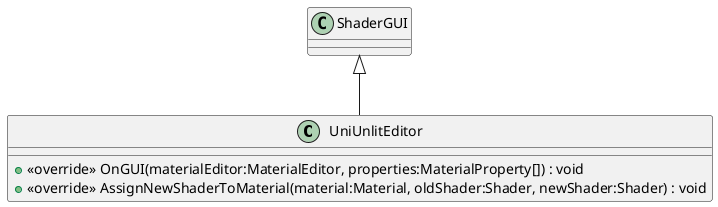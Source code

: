 @startuml
class UniUnlitEditor {
    + <<override>> OnGUI(materialEditor:MaterialEditor, properties:MaterialProperty[]) : void
    + <<override>> AssignNewShaderToMaterial(material:Material, oldShader:Shader, newShader:Shader) : void
}
ShaderGUI <|-- UniUnlitEditor
@enduml
